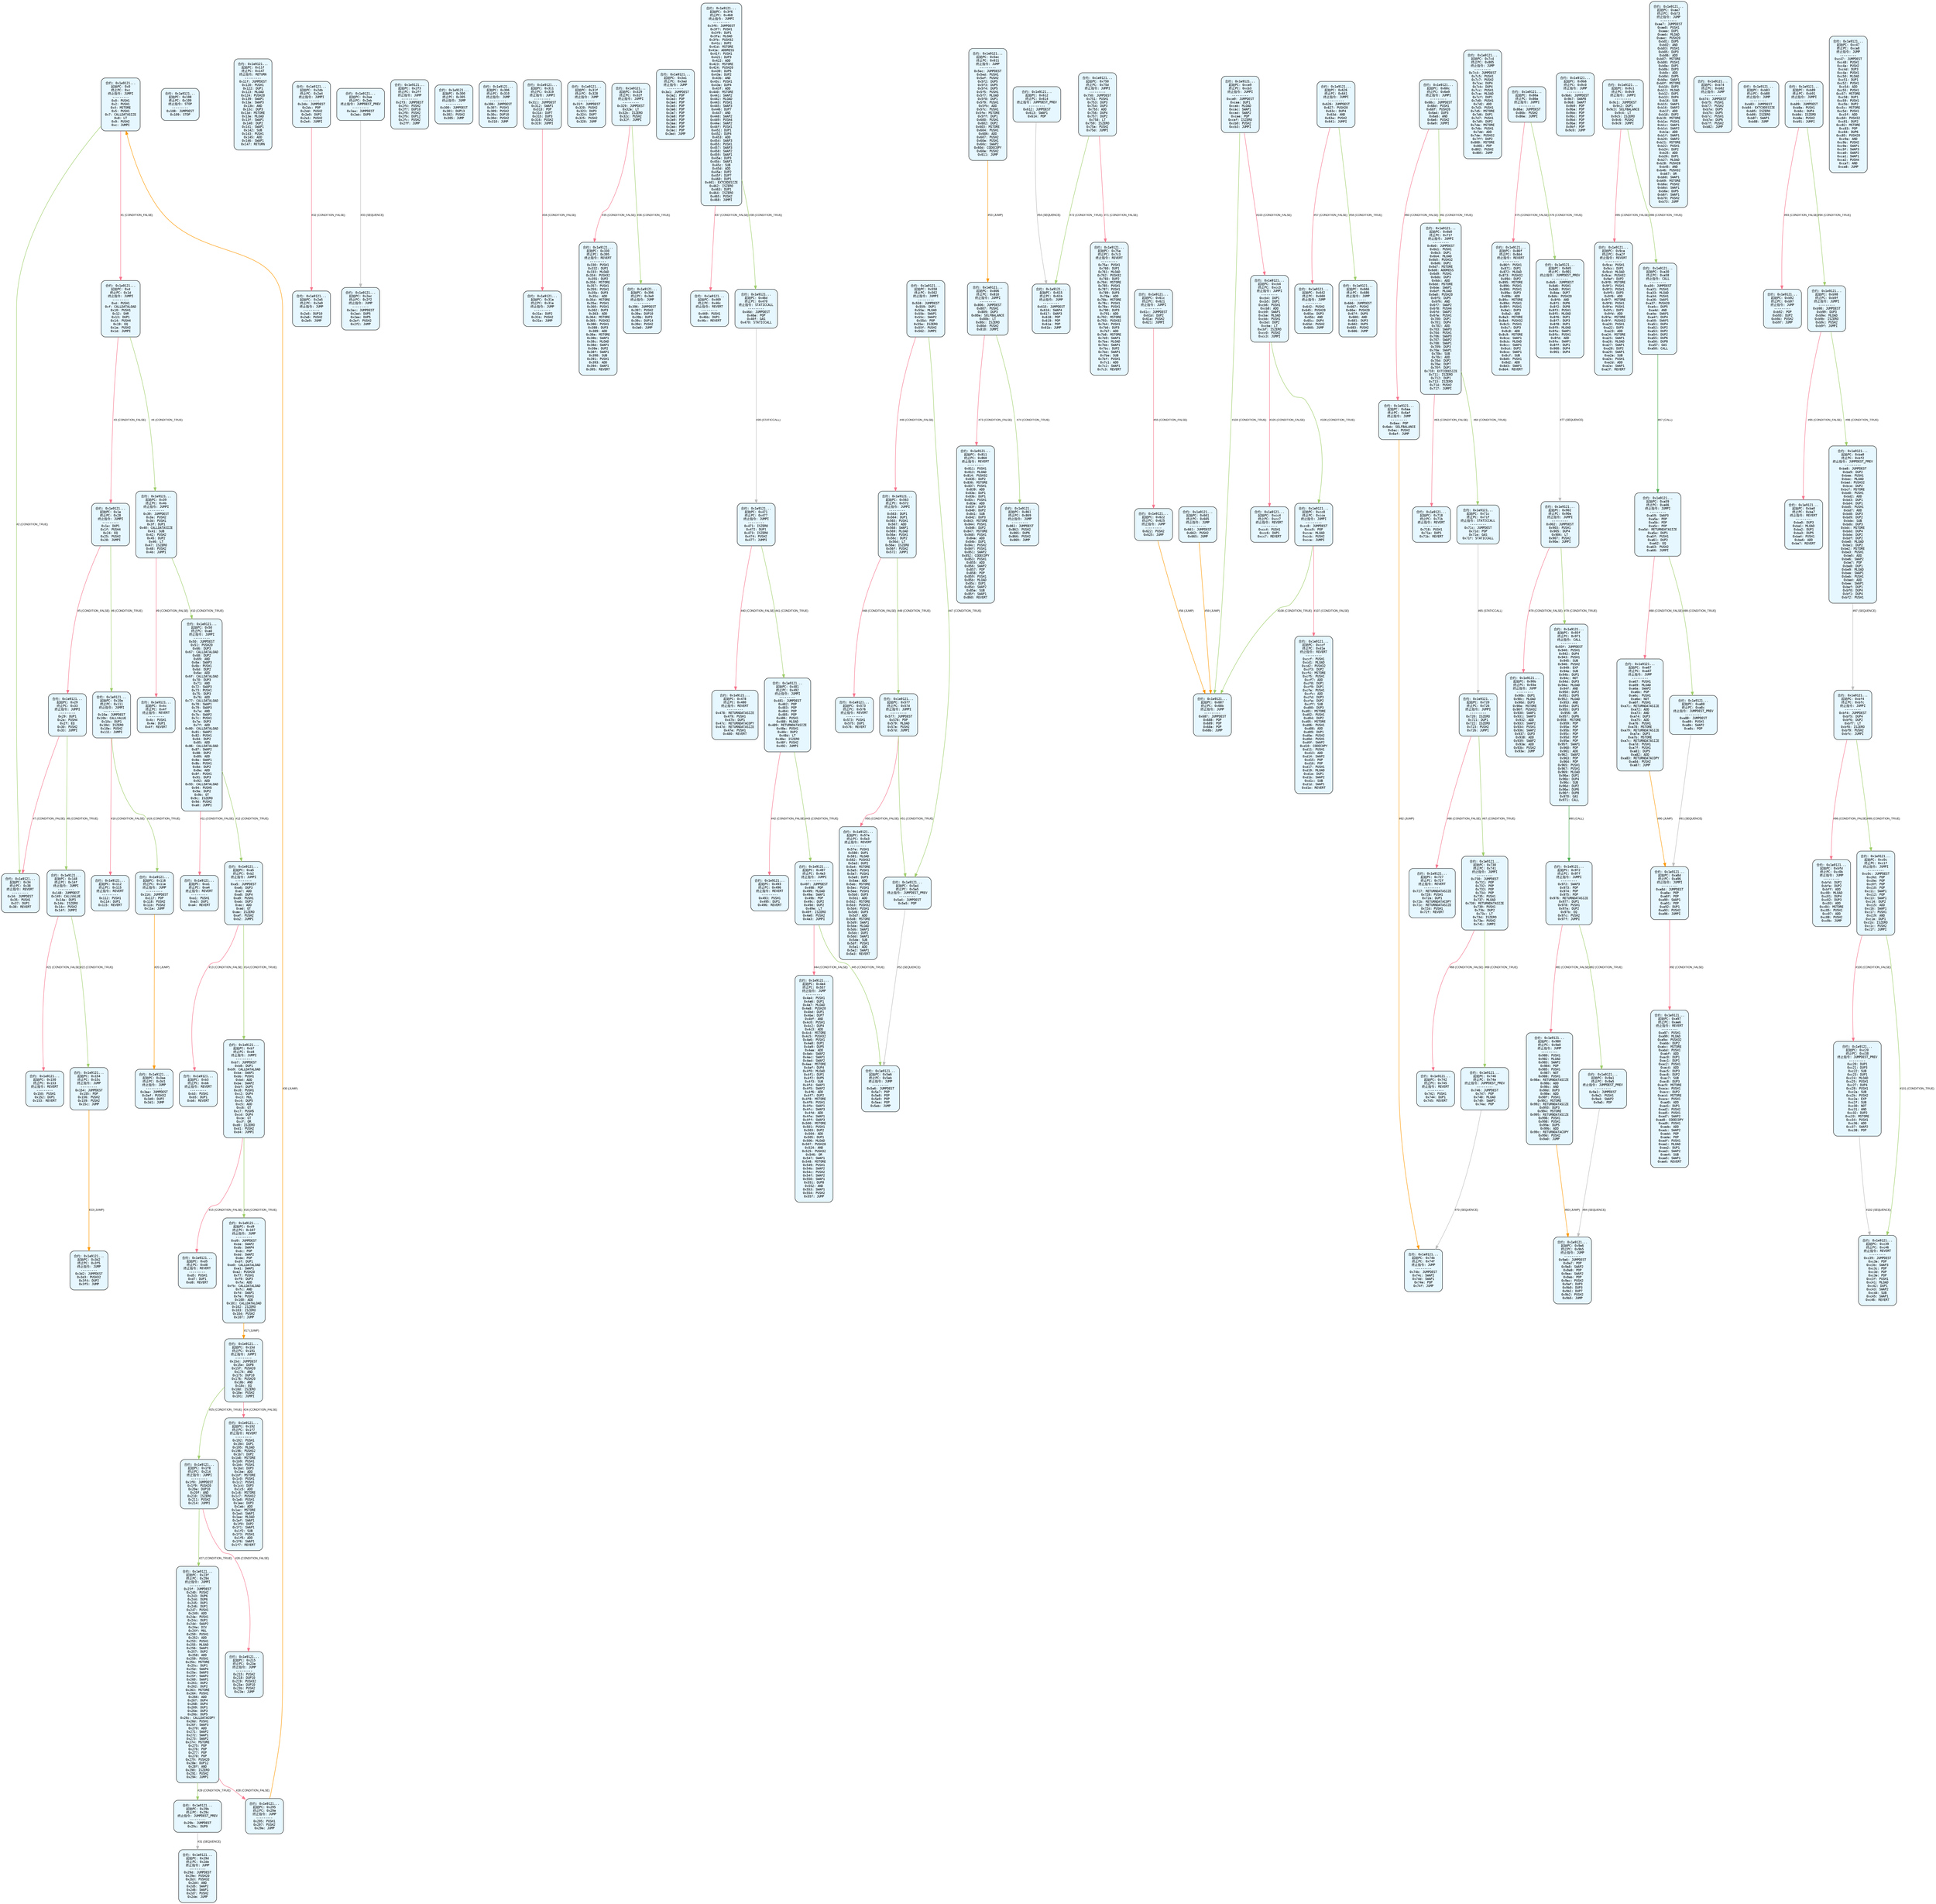 digraph Static_Complete_CFG {
    rankdir=TB;
    node [shape=box, style="filled, rounded", fontname="Monospace", fontsize=9, margin=0.15];
    edge [fontname="Arial", fontsize=8, penwidth=1.2];
    "block_0" [label="合约: 0x1e9121...
起始PC: 0x0
终止PC: 0xc
终止指令: JUMPI
---------
0x0: PUSH1
0x2: PUSH1
0x4: MSTORE
0x5: PUSH1
0x7: CALLDATASIZE
0x8: LT
0x9: PUSH2
0xc: JUMPI", fillcolor="#e6f7ff"];
    "block_d" [label="合约: 0x1e9121...
起始PC: 0xd
终止PC: 0x1d
终止指令: JUMPI
---------
0xd: PUSH1
0xf: CALLDATALOAD
0x10: PUSH1
0x12: SHR
0x13: DUP1
0x14: PUSH4
0x19: EQ
0x1a: PUSH2
0x1d: JUMPI", fillcolor="#e6f7ff"];
    "block_1e" [label="合约: 0x1e9121...
起始PC: 0x1e
终止PC: 0x28
终止指令: JUMPI
---------
0x1e: DUP1
0x1f: PUSH4
0x24: EQ
0x25: PUSH2
0x28: JUMPI", fillcolor="#e6f7ff"];
    "block_29" [label="合约: 0x1e9121...
起始PC: 0x29
终止PC: 0x33
终止指令: JUMPI
---------
0x29: DUP1
0x2a: PUSH4
0x2f: EQ
0x30: PUSH2
0x33: JUMPI", fillcolor="#e6f7ff"];
    "block_34" [label="合约: 0x1e9121...
起始PC: 0x34
终止PC: 0x38
终止指令: REVERT
---------
0x34: JUMPDEST
0x35: PUSH1
0x37: DUP1
0x38: REVERT", fillcolor="#e6f7ff"];
    "block_39" [label="合约: 0x1e9121...
起始PC: 0x39
终止PC: 0x4b
终止指令: JUMPI
---------
0x39: JUMPDEST
0x3a: PUSH2
0x3d: PUSH1
0x3f: DUP1
0x40: CALLDATASIZE
0x41: SUB
0x42: PUSH2
0x45: DUP2
0x46: LT
0x47: ISZERO
0x48: PUSH2
0x4b: JUMPI", fillcolor="#e6f7ff"];
    "block_4c" [label="合约: 0x1e9121...
起始PC: 0x4c
终止PC: 0x4f
终止指令: REVERT
---------
0x4c: PUSH1
0x4e: DUP1
0x4f: REVERT", fillcolor="#e6f7ff"];
    "block_50" [label="合约: 0x1e9121...
起始PC: 0x50
终止PC: 0xa0
终止指令: JUMPI
---------
0x50: JUMPDEST
0x51: PUSH20
0x66: DUP3
0x67: CALLDATALOAD
0x68: DUP2
0x69: AND
0x6a: SWAP3
0x6b: PUSH1
0x6d: DUP2
0x6e: ADD
0x6f: CALLDATALOAD
0x70: DUP3
0x71: AND
0x72: SWAP3
0x73: PUSH1
0x75: DUP3
0x76: ADD
0x77: CALLDATALOAD
0x78: SWAP1
0x79: SWAP3
0x7a: AND
0x7b: SWAP2
0x7c: PUSH1
0x7e: DUP3
0x7f: ADD
0x80: CALLDATALOAD
0x81: SWAP2
0x82: PUSH1
0x84: DUP2
0x85: ADD
0x86: CALLDATALOAD
0x87: SWAP2
0x88: DUP2
0x89: ADD
0x8a: SWAP1
0x8b: PUSH1
0x8d: DUP2
0x8e: ADD
0x8f: PUSH1
0x91: DUP3
0x92: ADD
0x93: CALLDATALOAD
0x94: PUSH5
0x9a: DUP2
0x9b: GT
0x9c: ISZERO
0x9d: PUSH2
0xa0: JUMPI", fillcolor="#e6f7ff"];
    "block_a1" [label="合约: 0x1e9121...
起始PC: 0xa1
终止PC: 0xa4
终止指令: REVERT
---------
0xa1: PUSH1
0xa3: DUP1
0xa4: REVERT", fillcolor="#e6f7ff"];
    "block_a5" [label="合约: 0x1e9121...
起始PC: 0xa5
终止PC: 0xb2
终止指令: JUMPI
---------
0xa5: JUMPDEST
0xa6: DUP3
0xa7: ADD
0xa8: DUP4
0xa9: PUSH1
0xab: DUP3
0xac: ADD
0xad: GT
0xae: ISZERO
0xaf: PUSH2
0xb2: JUMPI", fillcolor="#e6f7ff"];
    "block_b3" [label="合约: 0x1e9121...
起始PC: 0xb3
终止PC: 0xb6
终止指令: REVERT
---------
0xb3: PUSH1
0xb5: DUP1
0xb6: REVERT", fillcolor="#e6f7ff"];
    "block_b7" [label="合约: 0x1e9121...
起始PC: 0xb7
终止PC: 0xd4
终止指令: JUMPI
---------
0xb7: JUMPDEST
0xb8: DUP1
0xb9: CALLDATALOAD
0xba: SWAP1
0xbb: PUSH1
0xbd: ADD
0xbe: SWAP2
0xbf: DUP5
0xc0: PUSH1
0xc2: DUP4
0xc3: MUL
0xc4: DUP5
0xc5: ADD
0xc6: GT
0xc7: PUSH5
0xcd: DUP4
0xce: GT
0xcf: OR
0xd0: ISZERO
0xd1: PUSH2
0xd4: JUMPI", fillcolor="#e6f7ff"];
    "block_d5" [label="合约: 0x1e9121...
起始PC: 0xd5
终止PC: 0xd8
终止指令: REVERT
---------
0xd5: PUSH1
0xd7: DUP1
0xd8: REVERT", fillcolor="#e6f7ff"];
    "block_d9" [label="合约: 0x1e9121...
起始PC: 0xd9
终止PC: 0x107
终止指令: JUMP
---------
0xd9: JUMPDEST
0xda: SWAP2
0xdb: SWAP4
0xdc: POP
0xdd: SWAP2
0xde: POP
0xdf: DUP1
0xe0: CALLDATALOAD
0xe1: SWAP1
0xe2: PUSH20
0xf7: PUSH1
0xf9: DUP3
0xfa: ADD
0xfb: CALLDATALOAD
0xfc: AND
0xfd: SWAP1
0xfe: PUSH1
0x100: ADD
0x101: CALLDATALOAD
0x102: ISZERO
0x103: ISZERO
0x104: PUSH2
0x107: JUMP", fillcolor="#e6f7ff"];
    "block_108" [label="合约: 0x1e9121...
起始PC: 0x108
终止PC: 0x109
终止指令: STOP
---------
0x108: JUMPDEST
0x109: STOP", fillcolor="#e6f7ff"];
    "block_10a" [label="合约: 0x1e9121...
起始PC: 0x10a
终止PC: 0x111
终止指令: JUMPI
---------
0x10a: JUMPDEST
0x10b: CALLVALUE
0x10c: DUP1
0x10d: ISZERO
0x10e: PUSH2
0x111: JUMPI", fillcolor="#e6f7ff"];
    "block_112" [label="合约: 0x1e9121...
起始PC: 0x112
终止PC: 0x115
终止指令: REVERT
---------
0x112: PUSH1
0x114: DUP1
0x115: REVERT", fillcolor="#e6f7ff"];
    "block_116" [label="合约: 0x1e9121...
起始PC: 0x116
终止PC: 0x11e
终止指令: JUMP
---------
0x116: JUMPDEST
0x117: POP
0x118: PUSH2
0x11b: PUSH2
0x11e: JUMP", fillcolor="#e6f7ff"];
    "block_11f" [label="合约: 0x1e9121...
起始PC: 0x11f
终止PC: 0x147
终止指令: RETURN
---------
0x11f: JUMPDEST
0x120: PUSH1
0x122: DUP1
0x123: MLOAD
0x124: PUSH20
0x139: SWAP1
0x13a: SWAP3
0x13b: AND
0x13c: DUP3
0x13d: MSTORE
0x13e: MLOAD
0x13f: SWAP1
0x140: DUP2
0x141: SWAP1
0x142: SUB
0x143: PUSH1
0x145: ADD
0x146: SWAP1
0x147: RETURN", fillcolor="#e6f7ff"];
    "block_148" [label="合约: 0x1e9121...
起始PC: 0x148
终止PC: 0x14f
终止指令: JUMPI
---------
0x148: JUMPDEST
0x149: CALLVALUE
0x14a: DUP1
0x14b: ISZERO
0x14c: PUSH2
0x14f: JUMPI", fillcolor="#e6f7ff"];
    "block_150" [label="合约: 0x1e9121...
起始PC: 0x150
终止PC: 0x153
终止指令: REVERT
---------
0x150: PUSH1
0x152: DUP1
0x153: REVERT", fillcolor="#e6f7ff"];
    "block_154" [label="合约: 0x1e9121...
起始PC: 0x154
终止PC: 0x15c
终止指令: JUMP
---------
0x154: JUMPDEST
0x155: POP
0x156: PUSH2
0x159: PUSH2
0x15c: JUMP", fillcolor="#e6f7ff"];
    "block_15d" [label="合约: 0x1e9121...
起始PC: 0x15d
终止PC: 0x191
终止指令: JUMPI
---------
0x15d: JUMPDEST
0x15e: DUP8
0x15f: PUSH20
0x174: AND
0x175: DUP10
0x176: PUSH20
0x18b: AND
0x18c: EQ
0x18d: ISZERO
0x18e: PUSH2
0x191: JUMPI", fillcolor="#e6f7ff"];
    "block_192" [label="合约: 0x1e9121...
起始PC: 0x192
终止PC: 0x1f7
终止指令: REVERT
---------
0x192: PUSH1
0x194: DUP1
0x195: MLOAD
0x196: PUSH32
0x1b7: DUP2
0x1b8: MSTORE
0x1b9: PUSH1
0x1bb: PUSH1
0x1bd: DUP3
0x1be: ADD
0x1bf: MSTORE
0x1c0: PUSH1
0x1c2: PUSH1
0x1c4: DUP3
0x1c5: ADD
0x1c6: MSTORE
0x1c7: PUSH32
0x1e8: PUSH1
0x1ea: DUP3
0x1eb: ADD
0x1ec: MSTORE
0x1ed: SWAP1
0x1ee: MLOAD
0x1ef: SWAP1
0x1f0: DUP2
0x1f1: SWAP1
0x1f2: SUB
0x1f3: PUSH1
0x1f5: ADD
0x1f6: SWAP1
0x1f7: REVERT", fillcolor="#e6f7ff"];
    "block_1f8" [label="合约: 0x1e9121...
起始PC: 0x1f8
终止PC: 0x214
终止指令: JUMPI
---------
0x1f8: JUMPDEST
0x1f9: PUSH20
0x20e: DUP10
0x20f: AND
0x210: ISZERO
0x211: PUSH2
0x214: JUMPI", fillcolor="#e6f7ff"];
    "block_215" [label="合约: 0x1e9121...
起始PC: 0x215
终止PC: 0x23e
终止指令: JUMP
---------
0x215: PUSH2
0x218: DUP10
0x219: PUSH32
0x23a: DUP10
0x23b: PUSH2
0x23e: JUMP", fillcolor="#e6f7ff"];
    "block_23f" [label="合约: 0x1e9121...
起始PC: 0x23f
终止PC: 0x294
终止指令: JUMPI
---------
0x23f: JUMPDEST
0x240: PUSH2
0x243: DUP6
0x244: DUP6
0x245: DUP1
0x246: DUP1
0x247: PUSH1
0x249: ADD
0x24a: PUSH1
0x24c: DUP1
0x24d: SWAP2
0x24e: DIV
0x24f: MUL
0x250: PUSH1
0x252: ADD
0x253: PUSH1
0x255: MLOAD
0x256: SWAP1
0x257: DUP2
0x258: ADD
0x259: PUSH1
0x25b: MSTORE
0x25c: DUP1
0x25d: SWAP4
0x25e: SWAP3
0x25f: SWAP2
0x260: SWAP1
0x261: DUP2
0x262: DUP2
0x263: MSTORE
0x264: PUSH1
0x266: ADD
0x267: DUP4
0x268: DUP4
0x269: DUP1
0x26a: DUP3
0x26b: DUP5
0x26c: CALLDATACOPY
0x26d: PUSH1
0x26f: SWAP3
0x270: ADD
0x271: SWAP2
0x272: SWAP1
0x273: SWAP2
0x274: MSTORE
0x275: POP
0x276: POP
0x277: POP
0x278: POP
0x279: PUSH20
0x28e: DUP12
0x28f: AND
0x290: ISZERO
0x291: PUSH2
0x294: JUMPI", fillcolor="#e6f7ff"];
    "block_295" [label="合约: 0x1e9121...
起始PC: 0x295
终止PC: 0x29a
终止指令: JUMP
---------
0x295: PUSH1
0x297: PUSH2
0x29a: JUMP", fillcolor="#e6f7ff"];
    "block_29b" [label="合约: 0x1e9121...
起始PC: 0x29b
终止PC: 0x29c
终止指令: JUMPDEST_PREV
---------
0x29b: JUMPDEST
0x29c: DUP9", fillcolor="#e6f7ff"];
    "block_29d" [label="合约: 0x1e9121...
起始PC: 0x29d
终止PC: 0x2da
终止指令: JUMP
---------
0x29d: JUMPDEST
0x29e: PUSH20
0x2b3: PUSH32
0x2d4: AND
0x2d5: SWAP2
0x2d6: SWAP1
0x2d7: PUSH2
0x2da: JUMP", fillcolor="#e6f7ff"];
    "block_2db" [label="合约: 0x1e9121...
起始PC: 0x2db
终止PC: 0x2e4
终止指令: JUMPI
---------
0x2db: JUMPDEST
0x2dc: POP
0x2dd: PUSH2
0x2e0: DUP2
0x2e1: PUSH2
0x2e4: JUMPI", fillcolor="#e6f7ff"];
    "block_2e5" [label="合约: 0x1e9121...
起始PC: 0x2e5
终止PC: 0x2e9
终止指令: JUMP
---------
0x2e5: DUP10
0x2e6: PUSH2
0x2e9: JUMP", fillcolor="#e6f7ff"];
    "block_2ea" [label="合约: 0x1e9121...
起始PC: 0x2ea
终止PC: 0x2eb
终止指令: JUMPDEST_PREV
---------
0x2ea: JUMPDEST
0x2eb: DUP9", fillcolor="#e6f7ff"];
    "block_2ec" [label="合约: 0x1e9121...
起始PC: 0x2ec
终止PC: 0x2f2
终止指令: JUMP
---------
0x2ec: JUMPDEST
0x2ed: DUP5
0x2ee: DUP5
0x2ef: PUSH2
0x2f2: JUMP", fillcolor="#e6f7ff"];
    "block_2f3" [label="合约: 0x1e9121...
起始PC: 0x2f3
终止PC: 0x2ff
终止指令: JUMP
---------
0x2f3: JUMPDEST
0x2f4: PUSH2
0x2f7: DUP10
0x2f8: PUSH2
0x2fb: DUP12
0x2fc: PUSH2
0x2ff: JUMP", fillcolor="#e6f7ff"];
    "block_300" [label="合约: 0x1e9121...
起始PC: 0x300
终止PC: 0x305
终止指令: JUMP
---------
0x300: JUMPDEST
0x301: DUP13
0x302: PUSH2
0x305: JUMP", fillcolor="#e6f7ff"];
    "block_306" [label="合约: 0x1e9121...
起始PC: 0x306
终止PC: 0x310
终止指令: JUMP
---------
0x306: JUMPDEST
0x307: PUSH1
0x309: PUSH2
0x30c: DUP10
0x30d: PUSH2
0x310: JUMP", fillcolor="#e6f7ff"];
    "block_311" [label="合约: 0x1e9121...
起始PC: 0x311
终止PC: 0x319
终止指令: JUMPI
---------
0x311: JUMPDEST
0x312: SWAP1
0x313: POP
0x314: DUP7
0x315: DUP3
0x316: PUSH2
0x319: JUMPI", fillcolor="#e6f7ff"];
    "block_31a" [label="合约: 0x1e9121...
起始PC: 0x31a
终止PC: 0x31e
终止指令: JUMP
---------
0x31a: DUP2
0x31b: PUSH2
0x31e: JUMP", fillcolor="#e6f7ff"];
    "block_31f" [label="合约: 0x1e9121...
起始PC: 0x31f
终止PC: 0x328
终止指令: JUMP
---------
0x31f: JUMPDEST
0x320: PUSH2
0x323: DUP3
0x324: DUP7
0x325: PUSH2
0x328: JUMP", fillcolor="#e6f7ff"];
    "block_329" [label="合约: 0x1e9121...
起始PC: 0x329
终止PC: 0x32f
终止指令: JUMPI
---------
0x329: JUMPDEST
0x32a: LT
0x32b: ISZERO
0x32c: PUSH2
0x32f: JUMPI", fillcolor="#e6f7ff"];
    "block_330" [label="合约: 0x1e9121...
起始PC: 0x330
终止PC: 0x395
终止指令: REVERT
---------
0x330: PUSH1
0x332: DUP1
0x333: MLOAD
0x334: PUSH32
0x355: DUP2
0x356: MSTORE
0x357: PUSH1
0x359: PUSH1
0x35b: DUP3
0x35c: ADD
0x35d: MSTORE
0x35e: PUSH1
0x360: PUSH1
0x362: DUP3
0x363: ADD
0x364: MSTORE
0x365: PUSH32
0x386: PUSH1
0x388: DUP3
0x389: ADD
0x38a: MSTORE
0x38b: SWAP1
0x38c: MLOAD
0x38d: SWAP1
0x38e: DUP2
0x38f: SWAP1
0x390: SUB
0x391: PUSH1
0x393: ADD
0x394: SWAP1
0x395: REVERT", fillcolor="#e6f7ff"];
    "block_396" [label="合约: 0x1e9121...
起始PC: 0x396
终止PC: 0x3a0
终止指令: JUMP
---------
0x396: JUMPDEST
0x397: PUSH2
0x39a: DUP10
0x39b: DUP3
0x39c: DUP14
0x39d: PUSH2
0x3a0: JUMP", fillcolor="#e6f7ff"];
    "block_3a1" [label="合约: 0x1e9121...
起始PC: 0x3a1
终止PC: 0x3ad
终止指令: JUMP
---------
0x3a1: JUMPDEST
0x3a2: POP
0x3a3: POP
0x3a4: POP
0x3a5: POP
0x3a6: POP
0x3a7: POP
0x3a8: POP
0x3a9: POP
0x3aa: POP
0x3ab: POP
0x3ac: POP
0x3ad: JUMP", fillcolor="#e6f7ff"];
    "block_3ae" [label="合约: 0x1e9121...
起始PC: 0x3ae
终止PC: 0x3d1
终止指令: JUMP
---------
0x3ae: JUMPDEST
0x3af: PUSH32
0x3d0: DUP2
0x3d1: JUMP", fillcolor="#e6f7ff"];
    "block_3d2" [label="合约: 0x1e9121...
起始PC: 0x3d2
终止PC: 0x3f5
终止指令: JUMP
---------
0x3d2: JUMPDEST
0x3d3: PUSH32
0x3f4: DUP2
0x3f5: JUMP", fillcolor="#e6f7ff"];
    "block_3f6" [label="合约: 0x1e9121...
起始PC: 0x3f6
终止PC: 0x468
终止指令: JUMPI
---------
0x3f6: JUMPDEST
0x3f7: PUSH1
0x3f9: DUP1
0x3fa: MLOAD
0x3fb: PUSH32
0x41c: DUP2
0x41d: MSTORE
0x41e: ADDRESS
0x41f: PUSH1
0x421: DUP3
0x422: ADD
0x423: MSTORE
0x424: PUSH20
0x439: DUP5
0x43a: DUP2
0x43b: AND
0x43c: PUSH1
0x43e: DUP4
0x43f: ADD
0x440: MSTORE
0x441: SWAP2
0x442: MLOAD
0x443: PUSH1
0x445: SWAP3
0x446: DUP7
0x447: AND
0x448: SWAP2
0x449: PUSH4
0x44e: SWAP2
0x44f: PUSH1
0x451: DUP1
0x452: DUP4
0x453: ADD
0x454: SWAP3
0x455: PUSH1
0x457: SWAP3
0x458: SWAP2
0x459: SWAP1
0x45a: DUP3
0x45b: SWAP1
0x45c: SUB
0x45d: ADD
0x45e: DUP2
0x45f: DUP7
0x460: DUP1
0x461: EXTCODESIZE
0x462: ISZERO
0x463: DUP1
0x464: ISZERO
0x465: PUSH2
0x468: JUMPI", fillcolor="#e6f7ff"];
    "block_469" [label="合约: 0x1e9121...
起始PC: 0x469
终止PC: 0x46c
终止指令: REVERT
---------
0x469: PUSH1
0x46b: DUP1
0x46c: REVERT", fillcolor="#e6f7ff"];
    "block_46d" [label="合约: 0x1e9121...
起始PC: 0x46d
终止PC: 0x470
终止指令: STATICCALL
---------
0x46d: JUMPDEST
0x46e: POP
0x46f: GAS
0x470: STATICCALL", fillcolor="#e6f7ff"];
    "block_471" [label="合约: 0x1e9121...
起始PC: 0x471
终止PC: 0x477
终止指令: JUMPI
---------
0x471: ISZERO
0x472: DUP1
0x473: ISZERO
0x474: PUSH2
0x477: JUMPI", fillcolor="#e6f7ff"];
    "block_478" [label="合约: 0x1e9121...
起始PC: 0x478
终止PC: 0x480
终止指令: REVERT
---------
0x478: RETURNDATASIZE
0x479: PUSH1
0x47b: DUP1
0x47c: RETURNDATACOPY
0x47d: RETURNDATASIZE
0x47e: PUSH1
0x480: REVERT", fillcolor="#e6f7ff"];
    "block_481" [label="合约: 0x1e9121...
起始PC: 0x481
终止PC: 0x492
终止指令: JUMPI
---------
0x481: JUMPDEST
0x482: POP
0x483: POP
0x484: POP
0x485: POP
0x486: PUSH1
0x488: MLOAD
0x489: RETURNDATASIZE
0x48a: PUSH1
0x48c: DUP2
0x48d: LT
0x48e: ISZERO
0x48f: PUSH2
0x492: JUMPI", fillcolor="#e6f7ff"];
    "block_493" [label="合约: 0x1e9121...
起始PC: 0x493
终止PC: 0x496
终止指令: REVERT
---------
0x493: PUSH1
0x495: DUP1
0x496: REVERT", fillcolor="#e6f7ff"];
    "block_497" [label="合约: 0x1e9121...
起始PC: 0x497
终止PC: 0x4a3
终止指令: JUMPI
---------
0x497: JUMPDEST
0x498: POP
0x499: MLOAD
0x49a: SWAP1
0x49b: POP
0x49c: DUP2
0x49d: DUP2
0x49e: LT
0x49f: ISZERO
0x4a0: PUSH2
0x4a3: JUMPI", fillcolor="#e6f7ff"];
    "block_4a4" [label="合约: 0x1e9121...
起始PC: 0x4a4
终止PC: 0x557
终止指令: JUMP
---------
0x4a4: PUSH1
0x4a6: DUP1
0x4a7: MLOAD
0x4a8: PUSH20
0x4bd: DUP1
0x4be: DUP7
0x4bf: AND
0x4c0: PUSH1
0x4c2: DUP4
0x4c3: ADD
0x4c4: MSTORE
0x4c5: PUSH32
0x4e6: PUSH1
0x4e8: DUP1
0x4e9: DUP5
0x4ea: ADD
0x4eb: SWAP2
0x4ec: SWAP1
0x4ed: SWAP2
0x4ee: MSTORE
0x4ef: DUP4
0x4f0: MLOAD
0x4f1: DUP1
0x4f2: DUP5
0x4f3: SUB
0x4f4: SWAP1
0x4f5: SWAP2
0x4f6: ADD
0x4f7: DUP2
0x4f8: MSTORE
0x4f9: PUSH1
0x4fb: SWAP1
0x4fc: SWAP3
0x4fd: ADD
0x4fe: SWAP1
0x4ff: SWAP3
0x500: MSTORE
0x501: PUSH1
0x503: DUP2
0x504: ADD
0x505: DUP1
0x506: MLOAD
0x507: PUSH28
0x524: AND
0x525: PUSH32
0x546: OR
0x547: SWAP1
0x548: MSTORE
0x549: PUSH1
0x54b: SWAP2
0x54c: PUSH2
0x54f: SWAP2
0x550: SWAP1
0x551: DUP8
0x552: AND
0x553: SWAP1
0x554: PUSH2
0x557: JUMP", fillcolor="#e6f7ff"];
    "block_558" [label="合约: 0x1e9121...
起始PC: 0x558
终止PC: 0x562
终止指令: JUMPI
---------
0x558: JUMPDEST
0x559: DUP1
0x55a: MLOAD
0x55b: SWAP1
0x55c: SWAP2
0x55d: POP
0x55e: ISZERO
0x55f: PUSH2
0x562: JUMPI", fillcolor="#e6f7ff"];
    "block_563" [label="合约: 0x1e9121...
起始PC: 0x563
终止PC: 0x572
终止指令: JUMPI
---------
0x563: DUP1
0x564: DUP1
0x565: PUSH1
0x567: ADD
0x568: SWAP1
0x569: MLOAD
0x56a: PUSH1
0x56c: DUP2
0x56d: LT
0x56e: ISZERO
0x56f: PUSH2
0x572: JUMPI", fillcolor="#e6f7ff"];
    "block_573" [label="合约: 0x1e9121...
起始PC: 0x573
终止PC: 0x576
终止指令: REVERT
---------
0x573: PUSH1
0x575: DUP1
0x576: REVERT", fillcolor="#e6f7ff"];
    "block_577" [label="合约: 0x1e9121...
起始PC: 0x577
终止PC: 0x57d
终止指令: JUMPI
---------
0x577: JUMPDEST
0x578: POP
0x579: MLOAD
0x57a: PUSH2
0x57d: JUMPI", fillcolor="#e6f7ff"];
    "block_57e" [label="合约: 0x1e9121...
起始PC: 0x57e
终止PC: 0x5e3
终止指令: REVERT
---------
0x57e: PUSH1
0x580: DUP1
0x581: MLOAD
0x582: PUSH32
0x5a3: DUP2
0x5a4: MSTORE
0x5a5: PUSH1
0x5a7: PUSH1
0x5a9: DUP3
0x5aa: ADD
0x5ab: MSTORE
0x5ac: PUSH1
0x5ae: PUSH1
0x5b0: DUP3
0x5b1: ADD
0x5b2: MSTORE
0x5b3: PUSH32
0x5d4: PUSH1
0x5d6: DUP3
0x5d7: ADD
0x5d8: MSTORE
0x5d9: SWAP1
0x5da: MLOAD
0x5db: SWAP1
0x5dc: DUP2
0x5dd: SWAP1
0x5de: SUB
0x5df: PUSH1
0x5e1: ADD
0x5e2: SWAP1
0x5e3: REVERT", fillcolor="#e6f7ff"];
    "block_5e4" [label="合约: 0x1e9121...
起始PC: 0x5e4
终止PC: 0x5e5
终止指令: JUMPDEST_PREV
---------
0x5e4: JUMPDEST
0x5e5: POP", fillcolor="#e6f7ff"];
    "block_5e6" [label="合约: 0x1e9121...
起始PC: 0x5e6
终止PC: 0x5eb
终止指令: JUMP
---------
0x5e6: JUMPDEST
0x5e7: POP
0x5e8: POP
0x5e9: POP
0x5ea: POP
0x5eb: JUMP", fillcolor="#e6f7ff"];
    "block_5ec" [label="合约: 0x1e9121...
起始PC: 0x5ec
终止PC: 0x611
终止指令: JUMP
---------
0x5ec: JUMPDEST
0x5ed: PUSH1
0x5ef: PUSH2
0x5f2: DUP5
0x5f3: DUP5
0x5f4: DUP5
0x5f5: PUSH1
0x5f7: MLOAD
0x5f8: DUP1
0x5f9: PUSH1
0x5fb: ADD
0x5fc: PUSH1
0x5fe: MSTORE
0x5ff: DUP1
0x600: PUSH1
0x602: DUP2
0x603: MSTORE
0x604: PUSH1
0x606: ADD
0x607: PUSH2
0x60a: PUSH1
0x60c: SWAP2
0x60d: CODECOPY
0x60e: PUSH2
0x611: JUMP", fillcolor="#e6f7ff"];
    "block_612" [label="合约: 0x1e9121...
起始PC: 0x612
终止PC: 0x614
终止指令: JUMPDEST_PREV
---------
0x612: JUMPDEST
0x613: SWAP1
0x614: POP", fillcolor="#e6f7ff"];
    "block_615" [label="合约: 0x1e9121...
起始PC: 0x615
终止PC: 0x61b
终止指令: JUMP
---------
0x615: JUMPDEST
0x616: SWAP4
0x617: SWAP3
0x618: POP
0x619: POP
0x61a: POP
0x61b: JUMP", fillcolor="#e6f7ff"];
    "block_61c" [label="合约: 0x1e9121...
起始PC: 0x61c
终止PC: 0x621
终止指令: JUMPI
---------
0x61c: JUMPDEST
0x61d: DUP2
0x61e: PUSH2
0x621: JUMPI", fillcolor="#e6f7ff"];
    "block_622" [label="合约: 0x1e9121...
起始PC: 0x622
终止PC: 0x625
终止指令: JUMP
---------
0x622: PUSH2
0x625: JUMP", fillcolor="#e6f7ff"];
    "block_626" [label="合约: 0x1e9121...
起始PC: 0x626
终止PC: 0x641
终止指令: JUMPI
---------
0x626: JUMPDEST
0x627: PUSH20
0x63c: DUP4
0x63d: AND
0x63e: PUSH2
0x641: JUMPI", fillcolor="#e6f7ff"];
    "block_642" [label="合约: 0x1e9121...
起始PC: 0x642
终止PC: 0x660
终止指令: JUMP
---------
0x642: PUSH2
0x645: PUSH20
0x65a: DUP3
0x65b: AND
0x65c: DUP4
0x65d: PUSH2
0x660: JUMP", fillcolor="#e6f7ff"];
    "block_661" [label="合约: 0x1e9121...
起始PC: 0x661
终止PC: 0x665
终止指令: JUMP
---------
0x661: JUMPDEST
0x662: PUSH2
0x665: JUMP", fillcolor="#e6f7ff"];
    "block_666" [label="合约: 0x1e9121...
起始PC: 0x666
终止PC: 0x686
终止指令: JUMP
---------
0x666: JUMPDEST
0x667: PUSH2
0x66a: PUSH20
0x67f: DUP5
0x680: AND
0x681: DUP3
0x682: DUP5
0x683: PUSH2
0x686: JUMP", fillcolor="#e6f7ff"];
    "block_687" [label="合约: 0x1e9121...
起始PC: 0x687
终止PC: 0x68b
终止指令: JUMP
---------
0x687: JUMPDEST
0x688: POP
0x689: POP
0x68a: POP
0x68b: JUMP", fillcolor="#e6f7ff"];
    "block_68c" [label="合约: 0x1e9121...
起始PC: 0x68c
终止PC: 0x6a9
终止指令: JUMPI
---------
0x68c: JUMPDEST
0x68d: PUSH1
0x68f: PUSH20
0x6a4: DUP3
0x6a5: AND
0x6a6: PUSH2
0x6a9: JUMPI", fillcolor="#e6f7ff"];
    "block_6aa" [label="合约: 0x1e9121...
起始PC: 0x6aa
终止PC: 0x6af
终止指令: JUMP
---------
0x6aa: POP
0x6ab: SELFBALANCE
0x6ac: PUSH2
0x6af: JUMP", fillcolor="#e6f7ff"];
    "block_6b0" [label="合约: 0x1e9121...
起始PC: 0x6b0
终止PC: 0x717
终止指令: JUMPI
---------
0x6b0: JUMPDEST
0x6b1: PUSH1
0x6b3: DUP1
0x6b4: MLOAD
0x6b5: PUSH32
0x6d6: DUP2
0x6d7: MSTORE
0x6d8: ADDRESS
0x6d9: PUSH1
0x6db: DUP3
0x6dc: ADD
0x6dd: MSTORE
0x6de: SWAP1
0x6df: MLOAD
0x6e0: PUSH20
0x6f5: DUP5
0x6f6: AND
0x6f7: SWAP2
0x6f8: PUSH4
0x6fd: SWAP2
0x6fe: PUSH1
0x700: DUP1
0x701: DUP4
0x702: ADD
0x703: SWAP3
0x704: PUSH1
0x706: SWAP3
0x707: SWAP2
0x708: SWAP1
0x709: DUP3
0x70a: SWAP1
0x70b: SUB
0x70c: ADD
0x70d: DUP2
0x70e: DUP7
0x70f: DUP1
0x710: EXTCODESIZE
0x711: ISZERO
0x712: DUP1
0x713: ISZERO
0x714: PUSH2
0x717: JUMPI", fillcolor="#e6f7ff"];
    "block_718" [label="合约: 0x1e9121...
起始PC: 0x718
终止PC: 0x71b
终止指令: REVERT
---------
0x718: PUSH1
0x71a: DUP1
0x71b: REVERT", fillcolor="#e6f7ff"];
    "block_71c" [label="合约: 0x1e9121...
起始PC: 0x71c
终止PC: 0x71f
终止指令: STATICCALL
---------
0x71c: JUMPDEST
0x71d: POP
0x71e: GAS
0x71f: STATICCALL", fillcolor="#e6f7ff"];
    "block_720" [label="合约: 0x1e9121...
起始PC: 0x720
终止PC: 0x726
终止指令: JUMPI
---------
0x720: ISZERO
0x721: DUP1
0x722: ISZERO
0x723: PUSH2
0x726: JUMPI", fillcolor="#e6f7ff"];
    "block_727" [label="合约: 0x1e9121...
起始PC: 0x727
终止PC: 0x72f
终止指令: REVERT
---------
0x727: RETURNDATASIZE
0x728: PUSH1
0x72a: DUP1
0x72b: RETURNDATACOPY
0x72c: RETURNDATASIZE
0x72d: PUSH1
0x72f: REVERT", fillcolor="#e6f7ff"];
    "block_730" [label="合约: 0x1e9121...
起始PC: 0x730
终止PC: 0x741
终止指令: JUMPI
---------
0x730: JUMPDEST
0x731: POP
0x732: POP
0x733: POP
0x734: POP
0x735: PUSH1
0x737: MLOAD
0x738: RETURNDATASIZE
0x739: PUSH1
0x73b: DUP2
0x73c: LT
0x73d: ISZERO
0x73e: PUSH2
0x741: JUMPI", fillcolor="#e6f7ff"];
    "block_742" [label="合约: 0x1e9121...
起始PC: 0x742
终止PC: 0x745
终止指令: REVERT
---------
0x742: PUSH1
0x744: DUP1
0x745: REVERT", fillcolor="#e6f7ff"];
    "block_746" [label="合约: 0x1e9121...
起始PC: 0x746
终止PC: 0x74a
终止指令: JUMPDEST_PREV
---------
0x746: JUMPDEST
0x747: POP
0x748: MLOAD
0x749: SWAP1
0x74a: POP", fillcolor="#e6f7ff"];
    "block_74b" [label="合约: 0x1e9121...
起始PC: 0x74b
终止PC: 0x74f
终止指令: JUMP
---------
0x74b: JUMPDEST
0x74c: SWAP2
0x74d: SWAP1
0x74e: POP
0x74f: JUMP", fillcolor="#e6f7ff"];
    "block_750" [label="合约: 0x1e9121...
起始PC: 0x750
终止PC: 0x75d
终止指令: JUMPI
---------
0x750: JUMPDEST
0x751: PUSH1
0x753: DUP3
0x754: DUP3
0x755: ADD
0x756: DUP4
0x757: DUP2
0x758: LT
0x759: ISZERO
0x75a: PUSH2
0x75d: JUMPI", fillcolor="#e6f7ff"];
    "block_75e" [label="合约: 0x1e9121...
起始PC: 0x75e
终止PC: 0x7c3
终止指令: REVERT
---------
0x75e: PUSH1
0x760: DUP1
0x761: MLOAD
0x762: PUSH32
0x783: DUP2
0x784: MSTORE
0x785: PUSH1
0x787: PUSH1
0x789: DUP3
0x78a: ADD
0x78b: MSTORE
0x78c: PUSH1
0x78e: PUSH1
0x790: DUP3
0x791: ADD
0x792: MSTORE
0x793: PUSH32
0x7b4: PUSH1
0x7b6: DUP3
0x7b7: ADD
0x7b8: MSTORE
0x7b9: SWAP1
0x7ba: MLOAD
0x7bb: SWAP1
0x7bc: DUP2
0x7bd: SWAP1
0x7be: SUB
0x7bf: PUSH1
0x7c1: ADD
0x7c2: SWAP1
0x7c3: REVERT", fillcolor="#e6f7ff"];
    "block_7c4" [label="合约: 0x1e9121...
起始PC: 0x7c4
终止PC: 0x805
终止指令: JUMP
---------
0x7c4: JUMPDEST
0x7c5: PUSH1
0x7c7: PUSH2
0x7ca: DUP4
0x7cb: DUP4
0x7cc: PUSH1
0x7ce: MLOAD
0x7cf: DUP1
0x7d0: PUSH1
0x7d2: ADD
0x7d3: PUSH1
0x7d5: MSTORE
0x7d6: DUP1
0x7d7: PUSH1
0x7d9: DUP2
0x7da: MSTORE
0x7db: PUSH1
0x7dd: ADD
0x7de: PUSH32
0x7ff: DUP2
0x800: MSTORE
0x801: POP
0x802: PUSH2
0x805: JUMP", fillcolor="#e6f7ff"];
    "block_806" [label="合约: 0x1e9121...
起始PC: 0x806
终止PC: 0x810
终止指令: JUMPI
---------
0x806: JUMPDEST
0x807: PUSH1
0x809: DUP3
0x80a: SELFBALANCE
0x80b: LT
0x80c: ISZERO
0x80d: PUSH2
0x810: JUMPI", fillcolor="#e6f7ff"];
    "block_811" [label="合约: 0x1e9121...
起始PC: 0x811
终止PC: 0x860
终止指令: REVERT
---------
0x811: PUSH1
0x813: MLOAD
0x814: PUSH32
0x835: DUP2
0x836: MSTORE
0x837: PUSH1
0x839: ADD
0x83a: DUP1
0x83b: DUP1
0x83c: PUSH1
0x83e: ADD
0x83f: DUP3
0x840: DUP2
0x841: SUB
0x842: DUP3
0x843: MSTORE
0x844: PUSH1
0x846: DUP2
0x847: MSTORE
0x848: PUSH1
0x84a: ADD
0x84b: DUP1
0x84c: PUSH2
0x84f: PUSH1
0x851: SWAP2
0x852: CODECOPY
0x853: PUSH1
0x855: ADD
0x856: SWAP2
0x857: POP
0x858: POP
0x859: PUSH1
0x85b: MLOAD
0x85c: DUP1
0x85d: SWAP2
0x85e: SUB
0x85f: SWAP1
0x860: REVERT", fillcolor="#e6f7ff"];
    "block_861" [label="合约: 0x1e9121...
起始PC: 0x861
终止PC: 0x869
终止指令: JUMP
---------
0x861: JUMPDEST
0x862: PUSH2
0x865: DUP6
0x866: PUSH2
0x869: JUMP", fillcolor="#e6f7ff"];
    "block_86a" [label="合约: 0x1e9121...
起始PC: 0x86a
终止PC: 0x86e
终止指令: JUMPI
---------
0x86a: JUMPDEST
0x86b: PUSH2
0x86e: JUMPI", fillcolor="#e6f7ff"];
    "block_86f" [label="合约: 0x1e9121...
起始PC: 0x86f
终止PC: 0x8d4
终止指令: REVERT
---------
0x86f: PUSH1
0x871: DUP1
0x872: MLOAD
0x873: PUSH32
0x894: DUP2
0x895: MSTORE
0x896: PUSH1
0x898: PUSH1
0x89a: DUP3
0x89b: ADD
0x89c: MSTORE
0x89d: PUSH1
0x89f: PUSH1
0x8a1: DUP3
0x8a2: ADD
0x8a3: MSTORE
0x8a4: PUSH32
0x8c5: PUSH1
0x8c7: DUP3
0x8c8: ADD
0x8c9: MSTORE
0x8ca: SWAP1
0x8cb: MLOAD
0x8cc: SWAP1
0x8cd: DUP2
0x8ce: SWAP1
0x8cf: SUB
0x8d0: PUSH1
0x8d2: ADD
0x8d3: SWAP1
0x8d4: REVERT", fillcolor="#e6f7ff"];
    "block_8d5" [label="合约: 0x1e9121...
起始PC: 0x8d5
终止PC: 0x901
终止指令: JUMPDEST_PREV
---------
0x8d5: JUMPDEST
0x8d6: PUSH1
0x8d8: PUSH1
0x8da: DUP7
0x8db: PUSH20
0x8f0: AND
0x8f1: DUP6
0x8f2: DUP8
0x8f3: PUSH1
0x8f5: MLOAD
0x8f6: DUP1
0x8f7: DUP3
0x8f8: DUP1
0x8f9: MLOAD
0x8fa: SWAP1
0x8fb: PUSH1
0x8fd: ADD
0x8fe: SWAP1
0x8ff: DUP1
0x900: DUP4
0x901: DUP4", fillcolor="#e6f7ff"];
    "block_902" [label="合约: 0x1e9121...
起始PC: 0x902
终止PC: 0x90a
终止指令: JUMPI
---------
0x902: JUMPDEST
0x903: PUSH1
0x905: DUP4
0x906: LT
0x907: PUSH2
0x90a: JUMPI", fillcolor="#e6f7ff"];
    "block_90b" [label="合约: 0x1e9121...
起始PC: 0x90b
终止PC: 0x93e
终止指令: JUMP
---------
0x90b: DUP1
0x90c: MLOAD
0x90d: DUP3
0x90e: MSTORE
0x90f: PUSH32
0x930: SWAP1
0x931: SWAP3
0x932: ADD
0x933: SWAP2
0x934: PUSH1
0x936: SWAP2
0x937: DUP3
0x938: ADD
0x939: SWAP2
0x93a: ADD
0x93b: PUSH2
0x93e: JUMP", fillcolor="#e6f7ff"];
    "block_93f" [label="合约: 0x1e9121...
起始PC: 0x93f
终止PC: 0x971
终止指令: CALL
---------
0x93f: JUMPDEST
0x940: PUSH1
0x942: DUP4
0x943: PUSH1
0x945: SUB
0x946: PUSH2
0x949: EXP
0x94a: SUB
0x94b: DUP1
0x94c: NOT
0x94d: DUP3
0x94e: MLOAD
0x94f: AND
0x950: DUP2
0x951: DUP5
0x952: MLOAD
0x953: AND
0x954: DUP1
0x955: DUP3
0x956: OR
0x957: DUP6
0x958: MSTORE
0x959: POP
0x95a: POP
0x95b: POP
0x95c: POP
0x95d: POP
0x95e: POP
0x95f: SWAP1
0x960: POP
0x961: ADD
0x962: SWAP2
0x963: POP
0x964: POP
0x965: PUSH1
0x967: PUSH1
0x969: MLOAD
0x96a: DUP1
0x96b: DUP4
0x96c: SUB
0x96d: DUP2
0x96e: DUP6
0x96f: DUP8
0x970: GAS
0x971: CALL", fillcolor="#e6f7ff"];
    "block_972" [label="合约: 0x1e9121...
起始PC: 0x972
终止PC: 0x97f
终止指令: JUMPI
---------
0x972: SWAP3
0x973: POP
0x974: POP
0x975: POP
0x976: RETURNDATASIZE
0x977: DUP1
0x978: PUSH1
0x97a: DUP2
0x97b: EQ
0x97c: PUSH2
0x97f: JUMPI", fillcolor="#e6f7ff"];
    "block_980" [label="合约: 0x1e9121...
起始PC: 0x980
终止PC: 0x9a0
终止指令: JUMP
---------
0x980: PUSH1
0x982: MLOAD
0x983: SWAP2
0x984: POP
0x985: PUSH1
0x987: NOT
0x988: PUSH1
0x98a: RETURNDATASIZE
0x98b: ADD
0x98c: AND
0x98d: DUP3
0x98e: ADD
0x98f: PUSH1
0x991: MSTORE
0x992: RETURNDATASIZE
0x993: DUP3
0x994: MSTORE
0x995: RETURNDATASIZE
0x996: PUSH1
0x998: PUSH1
0x99a: DUP5
0x99b: ADD
0x99c: RETURNDATACOPY
0x99d: PUSH2
0x9a0: JUMP", fillcolor="#e6f7ff"];
    "block_9a1" [label="合约: 0x1e9121...
起始PC: 0x9a1
终止PC: 0x9a5
终止指令: JUMPDEST_PREV
---------
0x9a1: JUMPDEST
0x9a2: PUSH1
0x9a4: SWAP2
0x9a5: POP", fillcolor="#e6f7ff"];
    "block_9a6" [label="合约: 0x1e9121...
起始PC: 0x9a6
终止PC: 0x9b5
终止指令: JUMP
---------
0x9a6: JUMPDEST
0x9a7: POP
0x9a8: SWAP2
0x9a9: POP
0x9aa: SWAP2
0x9ab: POP
0x9ac: PUSH2
0x9af: DUP3
0x9b0: DUP3
0x9b1: DUP7
0x9b2: PUSH2
0x9b5: JUMP", fillcolor="#e6f7ff"];
    "block_9b6" [label="合约: 0x1e9121...
起始PC: 0x9b6
终止PC: 0x9c0
终止指令: JUMP
---------
0x9b6: JUMPDEST
0x9b7: SWAP8
0x9b8: SWAP7
0x9b9: POP
0x9ba: POP
0x9bb: POP
0x9bc: POP
0x9bd: POP
0x9be: POP
0x9bf: POP
0x9c0: JUMP", fillcolor="#e6f7ff"];
    "block_9c1" [label="合约: 0x1e9121...
起始PC: 0x9c1
终止PC: 0x9c9
终止指令: JUMPI
---------
0x9c1: JUMPDEST
0x9c2: DUP1
0x9c3: SELFBALANCE
0x9c4: LT
0x9c5: ISZERO
0x9c6: PUSH2
0x9c9: JUMPI", fillcolor="#e6f7ff"];
    "block_9ca" [label="合约: 0x1e9121...
起始PC: 0x9ca
终止PC: 0xa2f
终止指令: REVERT
---------
0x9ca: PUSH1
0x9cc: DUP1
0x9cd: MLOAD
0x9ce: PUSH32
0x9ef: DUP2
0x9f0: MSTORE
0x9f1: PUSH1
0x9f3: PUSH1
0x9f5: DUP3
0x9f6: ADD
0x9f7: MSTORE
0x9f8: PUSH1
0x9fa: PUSH1
0x9fc: DUP3
0x9fd: ADD
0x9fe: MSTORE
0x9ff: PUSH32
0xa20: PUSH1
0xa22: DUP3
0xa23: ADD
0xa24: MSTORE
0xa25: SWAP1
0xa26: MLOAD
0xa27: SWAP1
0xa28: DUP2
0xa29: SWAP1
0xa2a: SUB
0xa2b: PUSH1
0xa2d: ADD
0xa2e: SWAP1
0xa2f: REVERT", fillcolor="#e6f7ff"];
    "block_a30" [label="合约: 0x1e9121...
起始PC: 0xa30
终止PC: 0xa58
终止指令: CALL
---------
0xa30: JUMPDEST
0xa31: PUSH1
0xa33: MLOAD
0xa34: PUSH1
0xa36: SWAP1
0xa37: PUSH20
0xa4c: DUP5
0xa4d: AND
0xa4e: SWAP1
0xa4f: DUP4
0xa50: SWAP1
0xa51: DUP4
0xa52: DUP2
0xa53: DUP2
0xa54: DUP2
0xa55: DUP6
0xa56: DUP8
0xa57: GAS
0xa58: CALL", fillcolor="#e6f7ff"];
    "block_a59" [label="合约: 0x1e9121...
起始PC: 0xa59
终止PC: 0xa66
终止指令: JUMPI
---------
0xa59: SWAP3
0xa5a: POP
0xa5b: POP
0xa5c: POP
0xa5d: RETURNDATASIZE
0xa5e: DUP1
0xa5f: PUSH1
0xa61: DUP2
0xa62: EQ
0xa63: PUSH2
0xa66: JUMPI", fillcolor="#e6f7ff"];
    "block_a67" [label="合约: 0x1e9121...
起始PC: 0xa67
终止PC: 0xa87
终止指令: JUMP
---------
0xa67: PUSH1
0xa69: MLOAD
0xa6a: SWAP2
0xa6b: POP
0xa6c: PUSH1
0xa6e: NOT
0xa6f: PUSH1
0xa71: RETURNDATASIZE
0xa72: ADD
0xa73: AND
0xa74: DUP3
0xa75: ADD
0xa76: PUSH1
0xa78: MSTORE
0xa79: RETURNDATASIZE
0xa7a: DUP3
0xa7b: MSTORE
0xa7c: RETURNDATASIZE
0xa7d: PUSH1
0xa7f: PUSH1
0xa81: DUP5
0xa82: ADD
0xa83: RETURNDATACOPY
0xa84: PUSH2
0xa87: JUMP", fillcolor="#e6f7ff"];
    "block_a88" [label="合约: 0x1e9121...
起始PC: 0xa88
终止PC: 0xa8c
终止指令: JUMPDEST_PREV
---------
0xa88: JUMPDEST
0xa89: PUSH1
0xa8b: SWAP2
0xa8c: POP", fillcolor="#e6f7ff"];
    "block_a8d" [label="合约: 0x1e9121...
起始PC: 0xa8d
终止PC: 0xa96
终止指令: JUMPI
---------
0xa8d: JUMPDEST
0xa8e: POP
0xa8f: POP
0xa90: SWAP1
0xa91: POP
0xa92: DUP1
0xa93: PUSH2
0xa96: JUMPI", fillcolor="#e6f7ff"];
    "block_a97" [label="合约: 0x1e9121...
起始PC: 0xa97
终止PC: 0xae6
终止指令: REVERT
---------
0xa97: PUSH1
0xa99: MLOAD
0xa9a: PUSH32
0xabb: DUP2
0xabc: MSTORE
0xabd: PUSH1
0xabf: ADD
0xac0: DUP1
0xac1: DUP1
0xac2: PUSH1
0xac4: ADD
0xac5: DUP3
0xac6: DUP2
0xac7: SUB
0xac8: DUP3
0xac9: MSTORE
0xaca: PUSH1
0xacc: DUP2
0xacd: MSTORE
0xace: PUSH1
0xad0: ADD
0xad1: DUP1
0xad2: PUSH2
0xad5: PUSH1
0xad7: SWAP2
0xad8: CODECOPY
0xad9: PUSH1
0xadb: ADD
0xadc: SWAP2
0xadd: POP
0xade: POP
0xadf: PUSH1
0xae1: MLOAD
0xae2: DUP1
0xae3: SWAP2
0xae4: SUB
0xae5: SWAP1
0xae6: REVERT", fillcolor="#e6f7ff"];
    "block_ae7" [label="合约: 0x1e9121...
起始PC: 0xae7
终止PC: 0xb73
终止指令: JUMP
---------
0xae7: JUMPDEST
0xae8: PUSH1
0xaea: DUP1
0xaeb: MLOAD
0xaec: PUSH20
0xb01: DUP5
0xb02: AND
0xb03: PUSH1
0xb05: DUP3
0xb06: ADD
0xb07: MSTORE
0xb08: PUSH1
0xb0a: DUP1
0xb0b: DUP3
0xb0c: ADD
0xb0d: DUP5
0xb0e: SWAP1
0xb0f: MSTORE
0xb10: DUP3
0xb11: MLOAD
0xb12: DUP1
0xb13: DUP4
0xb14: SUB
0xb15: SWAP1
0xb16: SWAP2
0xb17: ADD
0xb18: DUP2
0xb19: MSTORE
0xb1a: PUSH1
0xb1c: SWAP1
0xb1d: SWAP2
0xb1e: ADD
0xb1f: SWAP1
0xb20: SWAP2
0xb21: MSTORE
0xb22: PUSH1
0xb24: DUP2
0xb25: ADD
0xb26: DUP1
0xb27: MLOAD
0xb28: PUSH28
0xb45: AND
0xb46: PUSH32
0xb67: OR
0xb68: SWAP1
0xb69: MSTORE
0xb6a: PUSH2
0xb6d: SWAP1
0xb6e: DUP5
0xb6f: SWAP1
0xb70: PUSH2
0xb73: JUMP", fillcolor="#e6f7ff"];
    "block_b74" [label="合约: 0x1e9121...
起始PC: 0xb74
终止PC: 0xb82
终止指令: JUMP
---------
0xb74: JUMPDEST
0xb75: PUSH1
0xb77: PUSH2
0xb7a: DUP5
0xb7b: DUP5
0xb7c: PUSH1
0xb7e: DUP6
0xb7f: PUSH2
0xb82: JUMP", fillcolor="#e6f7ff"];
    "block_b83" [label="合约: 0x1e9121...
起始PC: 0xb83
终止PC: 0xb88
终止指令: JUMP
---------
0xb83: JUMPDEST
0xb84: EXTCODESIZE
0xb85: ISZERO
0xb86: ISZERO
0xb87: SWAP1
0xb88: JUMP", fillcolor="#e6f7ff"];
    "block_b89" [label="合约: 0x1e9121...
起始PC: 0xb89
终止PC: 0xb91
终止指令: JUMPI
---------
0xb89: JUMPDEST
0xb8a: PUSH1
0xb8c: DUP4
0xb8d: ISZERO
0xb8e: PUSH2
0xb91: JUMPI", fillcolor="#e6f7ff"];
    "block_b92" [label="合约: 0x1e9121...
起始PC: 0xb92
终止PC: 0xb97
终止指令: JUMP
---------
0xb92: POP
0xb93: DUP2
0xb94: PUSH2
0xb97: JUMP", fillcolor="#e6f7ff"];
    "block_b98" [label="合约: 0x1e9121...
起始PC: 0xb98
终止PC: 0xb9f
终止指令: JUMPI
---------
0xb98: JUMPDEST
0xb99: DUP3
0xb9a: MLOAD
0xb9b: ISZERO
0xb9c: PUSH2
0xb9f: JUMPI", fillcolor="#e6f7ff"];
    "block_ba0" [label="合约: 0x1e9121...
起始PC: 0xba0
终止PC: 0xba7
终止指令: REVERT
---------
0xba0: DUP3
0xba1: MLOAD
0xba2: DUP1
0xba3: DUP5
0xba4: PUSH1
0xba6: ADD
0xba7: REVERT", fillcolor="#e6f7ff"];
    "block_ba8" [label="合约: 0x1e9121...
起始PC: 0xba8
终止PC: 0xbf2
终止指令: JUMPDEST_PREV
---------
0xba8: JUMPDEST
0xba9: DUP2
0xbaa: PUSH1
0xbac: MLOAD
0xbad: PUSH32
0xbce: DUP2
0xbcf: MSTORE
0xbd0: PUSH1
0xbd2: ADD
0xbd3: DUP1
0xbd4: DUP1
0xbd5: PUSH1
0xbd7: ADD
0xbd8: DUP3
0xbd9: DUP2
0xbda: SUB
0xbdb: DUP3
0xbdc: MSTORE
0xbdd: DUP4
0xbde: DUP2
0xbdf: DUP2
0xbe0: MLOAD
0xbe1: DUP2
0xbe2: MSTORE
0xbe3: PUSH1
0xbe5: ADD
0xbe6: SWAP2
0xbe7: POP
0xbe8: DUP1
0xbe9: MLOAD
0xbea: SWAP1
0xbeb: PUSH1
0xbed: ADD
0xbee: SWAP1
0xbef: DUP1
0xbf0: DUP4
0xbf1: DUP4
0xbf2: PUSH1", fillcolor="#e6f7ff"];
    "block_bf4" [label="合约: 0x1e9121...
起始PC: 0xbf4
终止PC: 0xbfc
终止指令: JUMPI
---------
0xbf4: JUMPDEST
0xbf5: DUP4
0xbf6: DUP2
0xbf7: LT
0xbf8: ISZERO
0xbf9: PUSH2
0xbfc: JUMPI", fillcolor="#e6f7ff"];
    "block_bfd" [label="合约: 0x1e9121...
起始PC: 0xbfd
终止PC: 0xc0b
终止指令: JUMP
---------
0xbfd: DUP2
0xbfe: DUP2
0xbff: ADD
0xc00: MLOAD
0xc01: DUP4
0xc02: DUP3
0xc03: ADD
0xc04: MSTORE
0xc05: PUSH1
0xc07: ADD
0xc08: PUSH2
0xc0b: JUMP", fillcolor="#e6f7ff"];
    "block_c0c" [label="合约: 0x1e9121...
起始PC: 0xc0c
终止PC: 0xc1f
终止指令: JUMPI
---------
0xc0c: JUMPDEST
0xc0d: POP
0xc0e: POP
0xc0f: POP
0xc10: POP
0xc11: SWAP1
0xc12: POP
0xc13: SWAP1
0xc14: DUP2
0xc15: ADD
0xc16: SWAP1
0xc17: PUSH1
0xc19: AND
0xc1a: DUP1
0xc1b: ISZERO
0xc1c: PUSH2
0xc1f: JUMPI", fillcolor="#e6f7ff"];
    "block_c20" [label="合约: 0x1e9121...
起始PC: 0xc20
终止PC: 0xc38
终止指令: JUMPDEST_PREV
---------
0xc20: DUP1
0xc21: DUP3
0xc22: SUB
0xc23: DUP1
0xc24: MLOAD
0xc25: PUSH1
0xc27: DUP4
0xc28: PUSH1
0xc2a: SUB
0xc2b: PUSH2
0xc2e: EXP
0xc2f: SUB
0xc30: NOT
0xc31: AND
0xc32: DUP2
0xc33: MSTORE
0xc34: PUSH1
0xc36: ADD
0xc37: SWAP2
0xc38: POP", fillcolor="#e6f7ff"];
    "block_c39" [label="合约: 0x1e9121...
起始PC: 0xc39
终止PC: 0xc46
终止指令: REVERT
---------
0xc39: JUMPDEST
0xc3a: POP
0xc3b: SWAP3
0xc3c: POP
0xc3d: POP
0xc3e: POP
0xc3f: PUSH1
0xc41: MLOAD
0xc42: DUP1
0xc43: SWAP2
0xc44: SUB
0xc45: SWAP1
0xc46: REVERT", fillcolor="#e6f7ff"];
    "block_c47" [label="合约: 0x1e9121...
起始PC: 0xc47
终止PC: 0xca8
终止指令: JUMP
---------
0xc47: JUMPDEST
0xc48: PUSH1
0xc4a: PUSH2
0xc4d: DUP3
0xc4e: PUSH1
0xc50: MLOAD
0xc51: DUP1
0xc52: PUSH1
0xc54: ADD
0xc55: PUSH1
0xc57: MSTORE
0xc58: DUP1
0xc59: PUSH1
0xc5b: DUP2
0xc5c: MSTORE
0xc5d: PUSH1
0xc5f: ADD
0xc60: PUSH32
0xc81: DUP2
0xc82: MSTORE
0xc83: POP
0xc84: DUP6
0xc85: PUSH20
0xc9a: AND
0xc9b: PUSH2
0xc9e: SWAP1
0xc9f: SWAP3
0xca0: SWAP2
0xca1: SWAP1
0xca2: PUSH4
0xca7: AND
0xca8: JUMP", fillcolor="#e6f7ff"];
    "block_ca9" [label="合约: 0x1e9121...
起始PC: 0xca9
终止PC: 0xcb3
终止指令: JUMPI
---------
0xca9: JUMPDEST
0xcaa: DUP1
0xcab: MLOAD
0xcac: SWAP1
0xcad: SWAP2
0xcae: POP
0xcaf: ISZERO
0xcb0: PUSH2
0xcb3: JUMPI", fillcolor="#e6f7ff"];
    "block_cb4" [label="合约: 0x1e9121...
起始PC: 0xcb4
终止PC: 0xcc3
终止指令: JUMPI
---------
0xcb4: DUP1
0xcb5: DUP1
0xcb6: PUSH1
0xcb8: ADD
0xcb9: SWAP1
0xcba: MLOAD
0xcbb: PUSH1
0xcbd: DUP2
0xcbe: LT
0xcbf: ISZERO
0xcc0: PUSH2
0xcc3: JUMPI", fillcolor="#e6f7ff"];
    "block_cc4" [label="合约: 0x1e9121...
起始PC: 0xcc4
终止PC: 0xcc7
终止指令: REVERT
---------
0xcc4: PUSH1
0xcc6: DUP1
0xcc7: REVERT", fillcolor="#e6f7ff"];
    "block_cc8" [label="合约: 0x1e9121...
起始PC: 0xcc8
终止PC: 0xcce
终止指令: JUMPI
---------
0xcc8: JUMPDEST
0xcc9: POP
0xcca: MLOAD
0xccb: PUSH2
0xcce: JUMPI", fillcolor="#e6f7ff"];
    "block_ccf" [label="合约: 0x1e9121...
起始PC: 0xccf
终止PC: 0xd1e
终止指令: REVERT
---------
0xccf: PUSH1
0xcd1: MLOAD
0xcd2: PUSH32
0xcf3: DUP2
0xcf4: MSTORE
0xcf5: PUSH1
0xcf7: ADD
0xcf8: DUP1
0xcf9: DUP1
0xcfa: PUSH1
0xcfc: ADD
0xcfd: DUP3
0xcfe: DUP2
0xcff: SUB
0xd00: DUP3
0xd01: MSTORE
0xd02: PUSH1
0xd04: DUP2
0xd05: MSTORE
0xd06: PUSH1
0xd08: ADD
0xd09: DUP1
0xd0a: PUSH2
0xd0d: PUSH1
0xd0f: SWAP2
0xd10: CODECOPY
0xd11: PUSH1
0xd13: ADD
0xd14: SWAP2
0xd15: POP
0xd16: POP
0xd17: PUSH1
0xd19: MLOAD
0xd1a: DUP1
0xd1b: SWAP2
0xd1c: SUB
0xd1d: SWAP1
0xd1e: REVERT", fillcolor="#e6f7ff"];

    "block_0" -> "block_d" [label="#1 (CONDITION_FALSE)", color="#f7768e"];
    "block_0" -> "block_34" [label="#2 (CONDITION_TRUE)", color="#9ece6a"];
    "block_d" -> "block_1e" [label="#3 (CONDITION_FALSE)", color="#f7768e"];
    "block_d" -> "block_39" [label="#4 (CONDITION_TRUE)", color="#9ece6a"];
    "block_1e" -> "block_29" [label="#5 (CONDITION_FALSE)", color="#f7768e"];
    "block_1e" -> "block_10a" [label="#6 (CONDITION_TRUE)", color="#9ece6a"];
    "block_29" -> "block_34" [label="#7 (CONDITION_FALSE)", color="#f7768e"];
    "block_29" -> "block_148" [label="#8 (CONDITION_TRUE)", color="#9ece6a"];
    "block_39" -> "block_4c" [label="#9 (CONDITION_FALSE)", color="#f7768e"];
    "block_39" -> "block_50" [label="#10 (CONDITION_TRUE)", color="#9ece6a"];
    "block_50" -> "block_a1" [label="#11 (CONDITION_FALSE)", color="#f7768e"];
    "block_50" -> "block_a5" [label="#12 (CONDITION_TRUE)", color="#9ece6a"];
    "block_a5" -> "block_b3" [label="#13 (CONDITION_FALSE)", color="#f7768e"];
    "block_a5" -> "block_b7" [label="#14 (CONDITION_TRUE)", color="#9ece6a"];
    "block_b7" -> "block_d5" [label="#15 (CONDITION_FALSE)", color="#f7768e"];
    "block_b7" -> "block_d9" [label="#16 (CONDITION_TRUE)", color="#9ece6a"];
    "block_d9" -> "block_15d" [label="#17 (JUMP)", color="#ff9800"];
    "block_10a" -> "block_112" [label="#18 (CONDITION_FALSE)", color="#f7768e"];
    "block_10a" -> "block_116" [label="#19 (CONDITION_TRUE)", color="#9ece6a"];
    "block_116" -> "block_3ae" [label="#20 (JUMP)", color="#ff9800"];
    "block_148" -> "block_150" [label="#21 (CONDITION_FALSE)", color="#f7768e"];
    "block_148" -> "block_154" [label="#22 (CONDITION_TRUE)", color="#9ece6a"];
    "block_154" -> "block_3d2" [label="#23 (JUMP)", color="#ff9800"];
    "block_15d" -> "block_192" [label="#24 (CONDITION_FALSE)", color="#f7768e"];
    "block_15d" -> "block_1f8" [label="#25 (CONDITION_TRUE)", color="#9ece6a"];
    "block_1f8" -> "block_215" [label="#26 (CONDITION_FALSE)", color="#f7768e"];
    "block_1f8" -> "block_23f" [label="#27 (CONDITION_TRUE)", color="#9ece6a"];
    "block_23f" -> "block_295" [label="#28 (CONDITION_FALSE)", color="#f7768e"];
    "block_23f" -> "block_29b" [label="#29 (CONDITION_TRUE)", color="#9ece6a"];
    "block_295" -> "block_0" [label="#30 (JUMP)", color="#ff9800"];
    "block_29b" -> "block_29d" [label="#31 (SEQUENCE)", color="#bdbdbd"];
    "block_2db" -> "block_2e5" [label="#32 (CONDITION_FALSE)", color="#f7768e"];
    "block_2ea" -> "block_2ec" [label="#33 (SEQUENCE)", color="#bdbdbd"];
    "block_311" -> "block_31a" [label="#34 (CONDITION_FALSE)", color="#f7768e"];
    "block_329" -> "block_330" [label="#35 (CONDITION_FALSE)", color="#f7768e"];
    "block_329" -> "block_396" [label="#36 (CONDITION_TRUE)", color="#9ece6a"];
    "block_3f6" -> "block_469" [label="#37 (CONDITION_FALSE)", color="#f7768e"];
    "block_3f6" -> "block_46d" [label="#38 (CONDITION_TRUE)", color="#9ece6a"];
    "block_46d" -> "block_471" [label="#39 (STATICCALL)", color="#bdbdbd"];
    "block_471" -> "block_478" [label="#40 (CONDITION_FALSE)", color="#f7768e"];
    "block_471" -> "block_481" [label="#41 (CONDITION_TRUE)", color="#9ece6a"];
    "block_481" -> "block_493" [label="#42 (CONDITION_FALSE)", color="#f7768e"];
    "block_481" -> "block_497" [label="#43 (CONDITION_TRUE)", color="#9ece6a"];
    "block_497" -> "block_4a4" [label="#44 (CONDITION_FALSE)", color="#f7768e"];
    "block_497" -> "block_5e6" [label="#45 (CONDITION_TRUE)", color="#9ece6a"];
    "block_558" -> "block_563" [label="#46 (CONDITION_FALSE)", color="#f7768e"];
    "block_558" -> "block_5e4" [label="#47 (CONDITION_TRUE)", color="#9ece6a"];
    "block_563" -> "block_573" [label="#48 (CONDITION_FALSE)", color="#f7768e"];
    "block_563" -> "block_577" [label="#49 (CONDITION_TRUE)", color="#9ece6a"];
    "block_577" -> "block_57e" [label="#50 (CONDITION_FALSE)", color="#f7768e"];
    "block_577" -> "block_5e4" [label="#51 (CONDITION_TRUE)", color="#9ece6a"];
    "block_5e4" -> "block_5e6" [label="#52 (SEQUENCE)", color="#bdbdbd"];
    "block_5ec" -> "block_806" [label="#53 (JUMP)", color="#ff9800"];
    "block_612" -> "block_615" [label="#54 (SEQUENCE)", color="#bdbdbd"];
    "block_61c" -> "block_622" [label="#55 (CONDITION_FALSE)", color="#f7768e"];
    "block_622" -> "block_687" [label="#56 (JUMP)", color="#ff9800"];
    "block_626" -> "block_642" [label="#57 (CONDITION_FALSE)", color="#f7768e"];
    "block_626" -> "block_666" [label="#58 (CONDITION_TRUE)", color="#9ece6a"];
    "block_661" -> "block_687" [label="#59 (JUMP)", color="#ff9800"];
    "block_68c" -> "block_6aa" [label="#60 (CONDITION_FALSE)", color="#f7768e"];
    "block_68c" -> "block_6b0" [label="#61 (CONDITION_TRUE)", color="#9ece6a"];
    "block_6aa" -> "block_74b" [label="#62 (JUMP)", color="#ff9800"];
    "block_6b0" -> "block_718" [label="#63 (CONDITION_FALSE)", color="#f7768e"];
    "block_6b0" -> "block_71c" [label="#64 (CONDITION_TRUE)", color="#9ece6a"];
    "block_71c" -> "block_720" [label="#65 (STATICCALL)", color="#bdbdbd"];
    "block_720" -> "block_727" [label="#66 (CONDITION_FALSE)", color="#f7768e"];
    "block_720" -> "block_730" [label="#67 (CONDITION_TRUE)", color="#9ece6a"];
    "block_730" -> "block_742" [label="#68 (CONDITION_FALSE)", color="#f7768e"];
    "block_730" -> "block_746" [label="#69 (CONDITION_TRUE)", color="#9ece6a"];
    "block_746" -> "block_74b" [label="#70 (SEQUENCE)", color="#bdbdbd"];
    "block_750" -> "block_75e" [label="#71 (CONDITION_FALSE)", color="#f7768e"];
    "block_750" -> "block_615" [label="#72 (CONDITION_TRUE)", color="#9ece6a"];
    "block_806" -> "block_811" [label="#73 (CONDITION_FALSE)", color="#f7768e"];
    "block_806" -> "block_861" [label="#74 (CONDITION_TRUE)", color="#9ece6a"];
    "block_86a" -> "block_86f" [label="#75 (CONDITION_FALSE)", color="#f7768e"];
    "block_86a" -> "block_8d5" [label="#76 (CONDITION_TRUE)", color="#9ece6a"];
    "block_8d5" -> "block_902" [label="#77 (SEQUENCE)", color="#bdbdbd"];
    "block_902" -> "block_90b" [label="#78 (CONDITION_FALSE)", color="#f7768e"];
    "block_902" -> "block_93f" [label="#79 (CONDITION_TRUE)", color="#9ece6a"];
    "block_93f" -> "block_972" [label="#80 (CALL)", color="#4caf50"];
    "block_972" -> "block_980" [label="#81 (CONDITION_FALSE)", color="#f7768e"];
    "block_972" -> "block_9a1" [label="#82 (CONDITION_TRUE)", color="#9ece6a"];
    "block_980" -> "block_9a6" [label="#83 (JUMP)", color="#ff9800"];
    "block_9a1" -> "block_9a6" [label="#84 (SEQUENCE)", color="#bdbdbd"];
    "block_9c1" -> "block_9ca" [label="#85 (CONDITION_FALSE)", color="#f7768e"];
    "block_9c1" -> "block_a30" [label="#86 (CONDITION_TRUE)", color="#9ece6a"];
    "block_a30" -> "block_a59" [label="#87 (CALL)", color="#4caf50"];
    "block_a59" -> "block_a67" [label="#88 (CONDITION_FALSE)", color="#f7768e"];
    "block_a59" -> "block_a88" [label="#89 (CONDITION_TRUE)", color="#9ece6a"];
    "block_a67" -> "block_a8d" [label="#90 (JUMP)", color="#ff9800"];
    "block_a88" -> "block_a8d" [label="#91 (SEQUENCE)", color="#bdbdbd"];
    "block_a8d" -> "block_a97" [label="#92 (CONDITION_FALSE)", color="#f7768e"];
    "block_b89" -> "block_b92" [label="#93 (CONDITION_FALSE)", color="#f7768e"];
    "block_b89" -> "block_b98" [label="#94 (CONDITION_TRUE)", color="#9ece6a"];
    "block_b98" -> "block_ba0" [label="#95 (CONDITION_FALSE)", color="#f7768e"];
    "block_b98" -> "block_ba8" [label="#96 (CONDITION_TRUE)", color="#9ece6a"];
    "block_ba8" -> "block_bf4" [label="#97 (SEQUENCE)", color="#bdbdbd"];
    "block_bf4" -> "block_bfd" [label="#98 (CONDITION_FALSE)", color="#f7768e"];
    "block_bf4" -> "block_c0c" [label="#99 (CONDITION_TRUE)", color="#9ece6a"];
    "block_c0c" -> "block_c20" [label="#100 (CONDITION_FALSE)", color="#f7768e"];
    "block_c0c" -> "block_c39" [label="#101 (CONDITION_TRUE)", color="#9ece6a"];
    "block_c20" -> "block_c39" [label="#102 (SEQUENCE)", color="#bdbdbd"];
    "block_ca9" -> "block_cb4" [label="#103 (CONDITION_FALSE)", color="#f7768e"];
    "block_ca9" -> "block_687" [label="#104 (CONDITION_TRUE)", color="#9ece6a"];
    "block_cb4" -> "block_cc4" [label="#105 (CONDITION_FALSE)", color="#f7768e"];
    "block_cb4" -> "block_cc8" [label="#106 (CONDITION_TRUE)", color="#9ece6a"];
    "block_cc8" -> "block_ccf" [label="#107 (CONDITION_FALSE)", color="#f7768e"];
    "block_cc8" -> "block_687" [label="#108 (CONDITION_TRUE)", color="#9ece6a"];
}